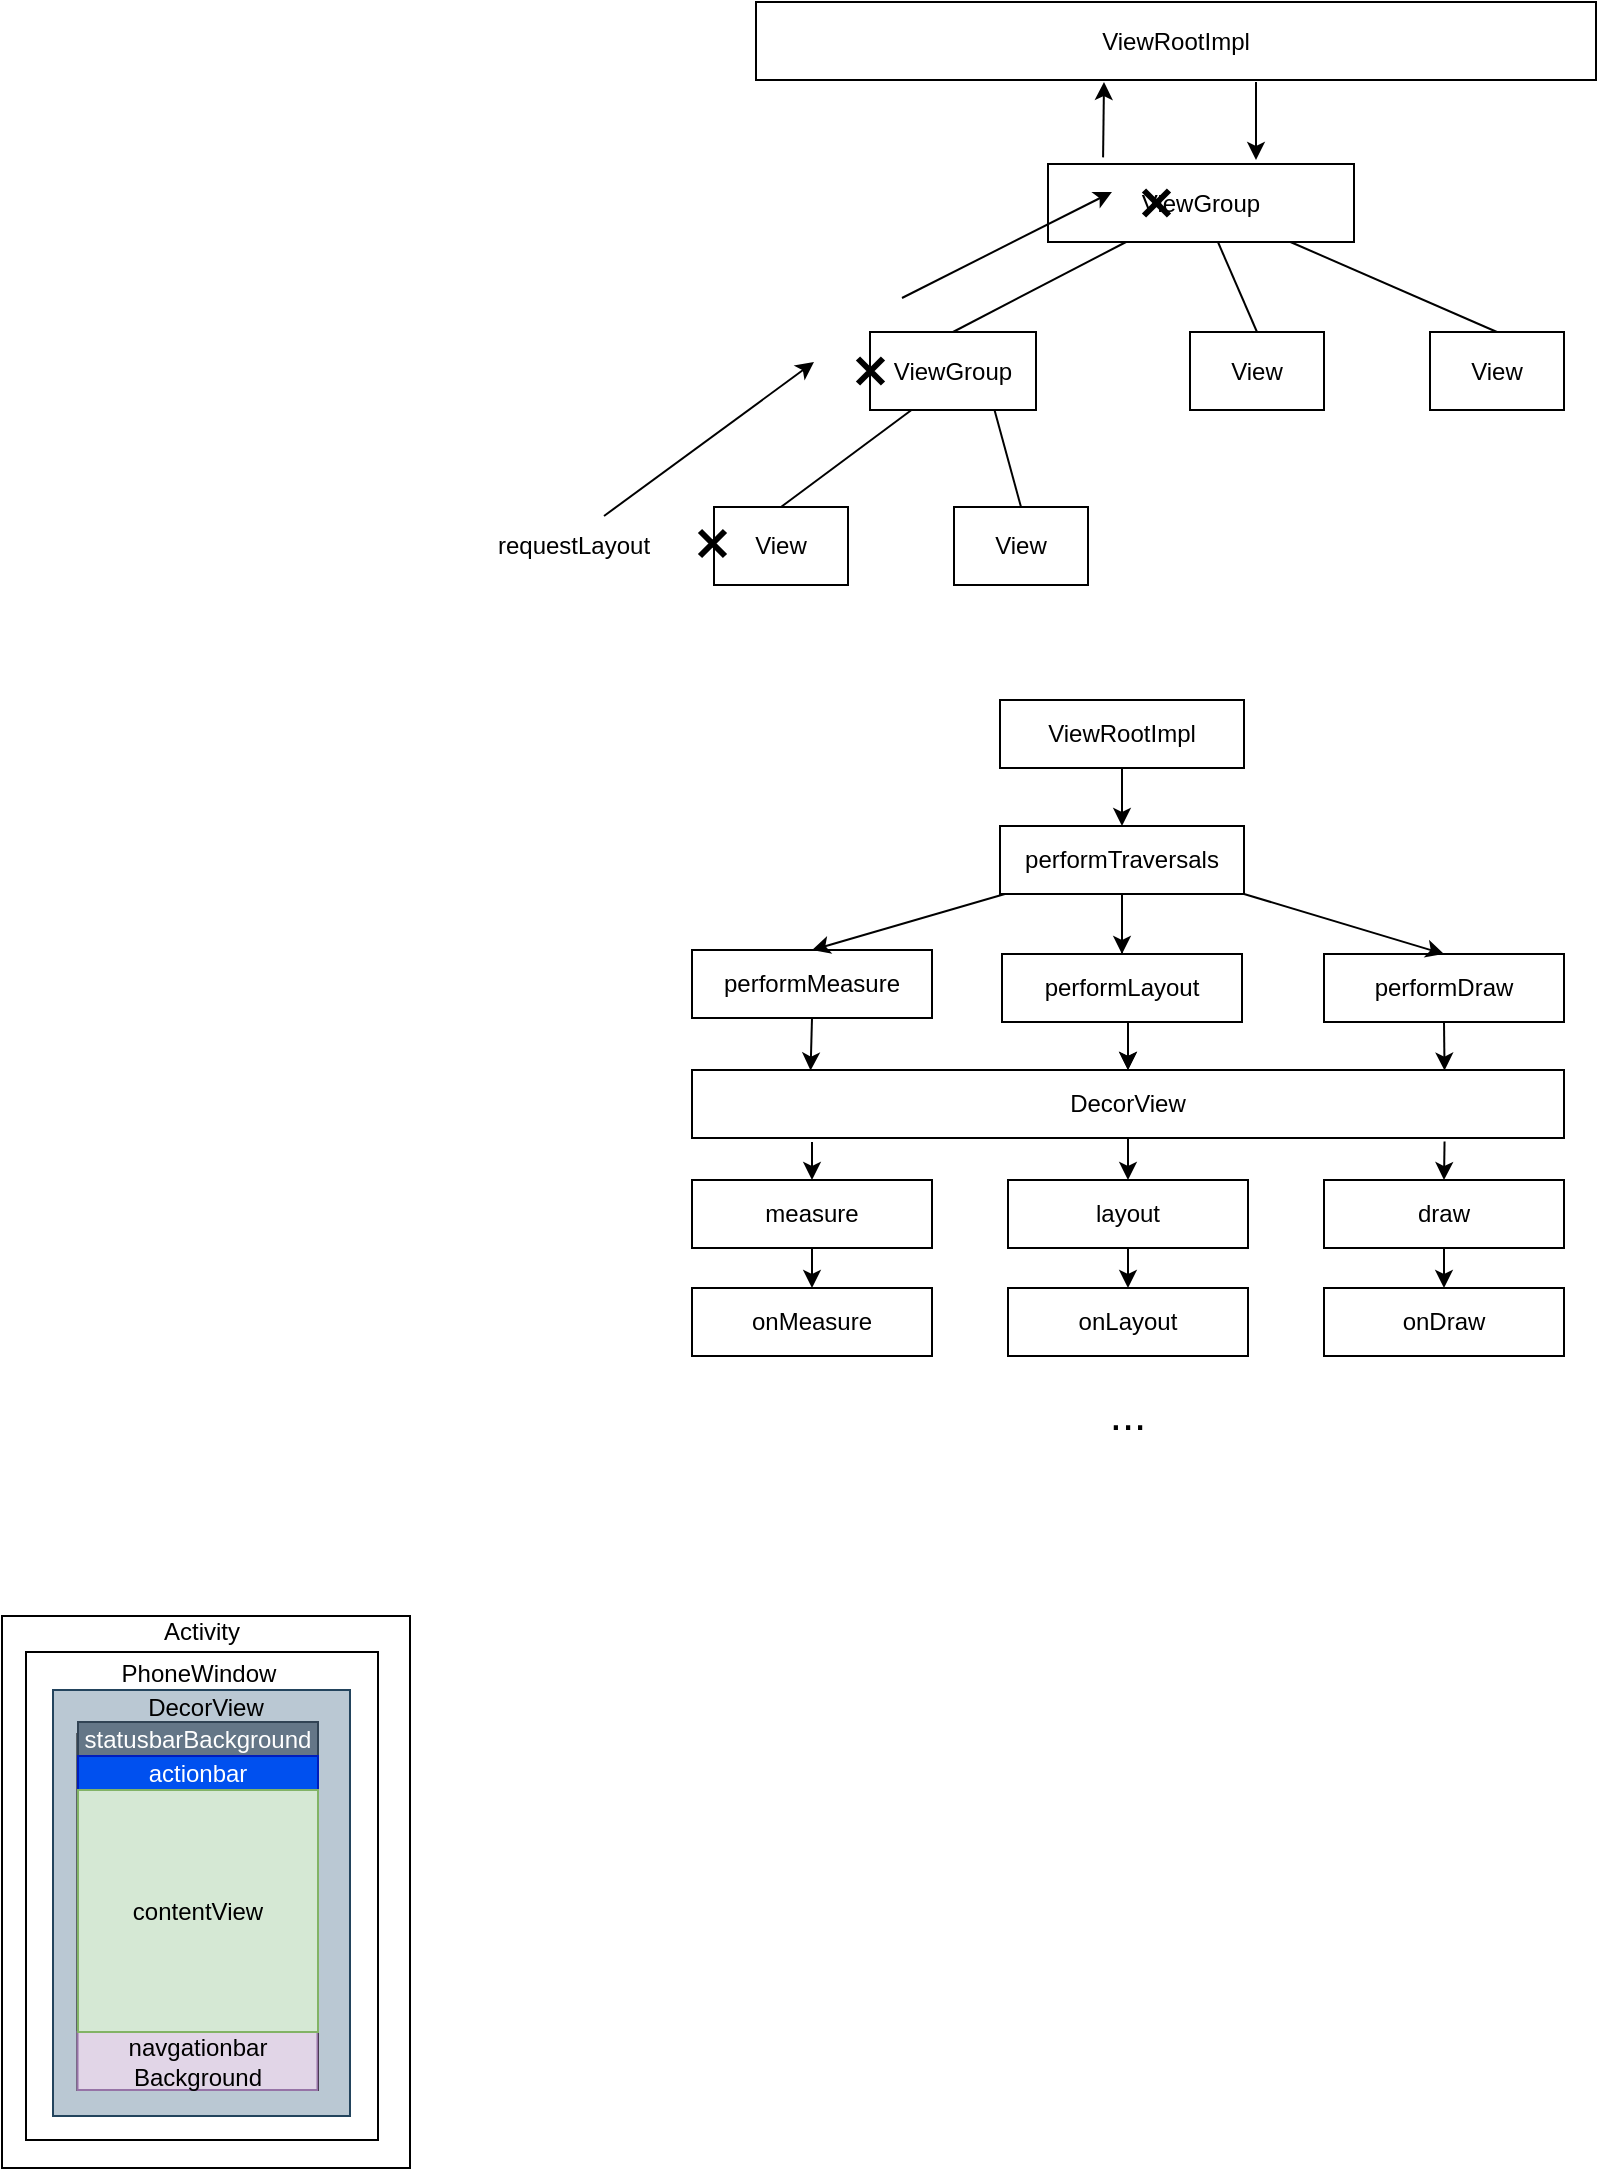 <mxfile version="24.6.3" type="github">
  <diagram name="第 1 页" id="MxbAoeXQSdqOJM6nVgxZ">
    <mxGraphModel dx="952" dy="297" grid="0" gridSize="10" guides="1" tooltips="1" connect="1" arrows="1" fold="1" page="0" pageScale="1" pageWidth="827" pageHeight="1169" math="0" shadow="0">
      <root>
        <mxCell id="0" />
        <mxCell id="1" parent="0" />
        <mxCell id="SJIEIkaiyb3l47pEYFMP-5" value="requestLayout" style="text;strokeColor=none;align=center;fillColor=none;html=1;verticalAlign=middle;whiteSpace=wrap;rounded=0;" vertex="1" parent="1">
          <mxGeometry x="145" y="609" width="60" height="30" as="geometry" />
        </mxCell>
        <mxCell id="SJIEIkaiyb3l47pEYFMP-7" value="ViewGroup" style="rounded=0;whiteSpace=wrap;html=1;" vertex="1" parent="1">
          <mxGeometry x="412" y="433" width="153" height="39" as="geometry" />
        </mxCell>
        <mxCell id="SJIEIkaiyb3l47pEYFMP-8" value="ViewGroup" style="rounded=0;whiteSpace=wrap;html=1;" vertex="1" parent="1">
          <mxGeometry x="323" y="517" width="83" height="39" as="geometry" />
        </mxCell>
        <mxCell id="SJIEIkaiyb3l47pEYFMP-9" value="View" style="rounded=0;whiteSpace=wrap;html=1;" vertex="1" parent="1">
          <mxGeometry x="483" y="517" width="67" height="39" as="geometry" />
        </mxCell>
        <mxCell id="SJIEIkaiyb3l47pEYFMP-10" value="View" style="rounded=0;whiteSpace=wrap;html=1;" vertex="1" parent="1">
          <mxGeometry x="603" y="517" width="67" height="39" as="geometry" />
        </mxCell>
        <mxCell id="SJIEIkaiyb3l47pEYFMP-11" value="View" style="rounded=0;whiteSpace=wrap;html=1;" vertex="1" parent="1">
          <mxGeometry x="245" y="604.5" width="67" height="39" as="geometry" />
        </mxCell>
        <mxCell id="SJIEIkaiyb3l47pEYFMP-12" value="View" style="rounded=0;whiteSpace=wrap;html=1;" vertex="1" parent="1">
          <mxGeometry x="365" y="604.5" width="67" height="39" as="geometry" />
        </mxCell>
        <mxCell id="SJIEIkaiyb3l47pEYFMP-13" value="" style="endArrow=none;html=1;rounded=0;exitX=0.5;exitY=0;exitDx=0;exitDy=0;" edge="1" parent="1" source="SJIEIkaiyb3l47pEYFMP-8" target="SJIEIkaiyb3l47pEYFMP-7">
          <mxGeometry width="50" height="50" relative="1" as="geometry">
            <mxPoint x="455" y="534" as="sourcePoint" />
            <mxPoint x="505" y="475" as="targetPoint" />
          </mxGeometry>
        </mxCell>
        <mxCell id="SJIEIkaiyb3l47pEYFMP-14" value="" style="endArrow=none;html=1;rounded=0;exitX=0.5;exitY=0;exitDx=0;exitDy=0;" edge="1" parent="1" source="SJIEIkaiyb3l47pEYFMP-9" target="SJIEIkaiyb3l47pEYFMP-7">
          <mxGeometry width="50" height="50" relative="1" as="geometry">
            <mxPoint x="356" y="527" as="sourcePoint" />
            <mxPoint x="455" y="482" as="targetPoint" />
          </mxGeometry>
        </mxCell>
        <mxCell id="SJIEIkaiyb3l47pEYFMP-15" value="" style="endArrow=none;html=1;rounded=0;exitX=0.5;exitY=0;exitDx=0;exitDy=0;" edge="1" parent="1" source="SJIEIkaiyb3l47pEYFMP-10" target="SJIEIkaiyb3l47pEYFMP-7">
          <mxGeometry width="50" height="50" relative="1" as="geometry">
            <mxPoint x="366" y="537" as="sourcePoint" />
            <mxPoint x="465" y="492" as="targetPoint" />
          </mxGeometry>
        </mxCell>
        <mxCell id="SJIEIkaiyb3l47pEYFMP-16" value="" style="endArrow=none;html=1;rounded=0;exitX=0.5;exitY=0;exitDx=0;exitDy=0;entryX=0.25;entryY=1;entryDx=0;entryDy=0;" edge="1" parent="1" source="SJIEIkaiyb3l47pEYFMP-11" target="SJIEIkaiyb3l47pEYFMP-8">
          <mxGeometry width="50" height="50" relative="1" as="geometry">
            <mxPoint x="527" y="527" as="sourcePoint" />
            <mxPoint x="520" y="484" as="targetPoint" />
          </mxGeometry>
        </mxCell>
        <mxCell id="SJIEIkaiyb3l47pEYFMP-17" value="" style="endArrow=none;html=1;rounded=0;exitX=0.5;exitY=0;exitDx=0;exitDy=0;entryX=0.75;entryY=1;entryDx=0;entryDy=0;" edge="1" parent="1" source="SJIEIkaiyb3l47pEYFMP-12" target="SJIEIkaiyb3l47pEYFMP-8">
          <mxGeometry width="50" height="50" relative="1" as="geometry">
            <mxPoint x="537" y="537" as="sourcePoint" />
            <mxPoint x="530" y="494" as="targetPoint" />
          </mxGeometry>
        </mxCell>
        <mxCell id="SJIEIkaiyb3l47pEYFMP-19" value="ViewRootImpl" style="rounded=0;whiteSpace=wrap;html=1;" vertex="1" parent="1">
          <mxGeometry x="266" y="352" width="420" height="39" as="geometry" />
        </mxCell>
        <mxCell id="SJIEIkaiyb3l47pEYFMP-22" value="" style="shape=umlDestroy;whiteSpace=wrap;html=1;strokeWidth=3;targetShapes=umlLifeline;" vertex="1" parent="1">
          <mxGeometry x="238" y="616.5" width="12.5" height="12.5" as="geometry" />
        </mxCell>
        <mxCell id="SJIEIkaiyb3l47pEYFMP-23" value="" style="shape=umlDestroy;whiteSpace=wrap;html=1;strokeWidth=3;targetShapes=umlLifeline;" vertex="1" parent="1">
          <mxGeometry x="317" y="530.25" width="12.5" height="12.5" as="geometry" />
        </mxCell>
        <mxCell id="SJIEIkaiyb3l47pEYFMP-24" value="" style="shape=umlDestroy;whiteSpace=wrap;html=1;strokeWidth=3;targetShapes=umlLifeline;" vertex="1" parent="1">
          <mxGeometry x="460" y="446.25" width="12.5" height="12.5" as="geometry" />
        </mxCell>
        <mxCell id="SJIEIkaiyb3l47pEYFMP-26" value="" style="endArrow=classic;html=1;rounded=0;exitX=0.75;exitY=0;exitDx=0;exitDy=0;" edge="1" parent="1" source="SJIEIkaiyb3l47pEYFMP-5">
          <mxGeometry width="50" height="50" relative="1" as="geometry">
            <mxPoint x="42" y="508" as="sourcePoint" />
            <mxPoint x="295" y="532" as="targetPoint" />
          </mxGeometry>
        </mxCell>
        <mxCell id="SJIEIkaiyb3l47pEYFMP-52" value="" style="edgeStyle=orthogonalEdgeStyle;rounded=0;orthogonalLoop=1;jettySize=auto;html=1;" edge="1" parent="1" source="SJIEIkaiyb3l47pEYFMP-27" target="SJIEIkaiyb3l47pEYFMP-44">
          <mxGeometry relative="1" as="geometry" />
        </mxCell>
        <mxCell id="SJIEIkaiyb3l47pEYFMP-27" value="performTraversals" style="rounded=0;whiteSpace=wrap;html=1;" vertex="1" parent="1">
          <mxGeometry x="388" y="764" width="122" height="34" as="geometry" />
        </mxCell>
        <mxCell id="SJIEIkaiyb3l47pEYFMP-28" value="performMeasure" style="rounded=0;whiteSpace=wrap;html=1;" vertex="1" parent="1">
          <mxGeometry x="234" y="826" width="120" height="34" as="geometry" />
        </mxCell>
        <mxCell id="SJIEIkaiyb3l47pEYFMP-30" value="measure" style="rounded=0;whiteSpace=wrap;html=1;" vertex="1" parent="1">
          <mxGeometry x="234" y="941" width="120" height="34" as="geometry" />
        </mxCell>
        <mxCell id="SJIEIkaiyb3l47pEYFMP-31" value="onMeasure" style="rounded=0;whiteSpace=wrap;html=1;" vertex="1" parent="1">
          <mxGeometry x="234" y="995" width="120" height="34" as="geometry" />
        </mxCell>
        <mxCell id="SJIEIkaiyb3l47pEYFMP-32" value="" style="endArrow=classic;html=1;rounded=0;entryX=0.5;entryY=0;entryDx=0;entryDy=0;" edge="1" parent="1" source="SJIEIkaiyb3l47pEYFMP-27" target="SJIEIkaiyb3l47pEYFMP-28">
          <mxGeometry width="50" height="50" relative="1" as="geometry">
            <mxPoint x="393" y="876" as="sourcePoint" />
            <mxPoint x="443" y="826" as="targetPoint" />
          </mxGeometry>
        </mxCell>
        <mxCell id="SJIEIkaiyb3l47pEYFMP-33" value="performLayout" style="rounded=0;whiteSpace=wrap;html=1;" vertex="1" parent="1">
          <mxGeometry x="389" y="828" width="120" height="34" as="geometry" />
        </mxCell>
        <mxCell id="SJIEIkaiyb3l47pEYFMP-34" value="layout" style="rounded=0;whiteSpace=wrap;html=1;" vertex="1" parent="1">
          <mxGeometry x="392" y="941" width="120" height="34" as="geometry" />
        </mxCell>
        <mxCell id="SJIEIkaiyb3l47pEYFMP-35" value="onLayout" style="rounded=0;whiteSpace=wrap;html=1;" vertex="1" parent="1">
          <mxGeometry x="392" y="995" width="120" height="34" as="geometry" />
        </mxCell>
        <mxCell id="SJIEIkaiyb3l47pEYFMP-36" value="performDraw" style="rounded=0;whiteSpace=wrap;html=1;" vertex="1" parent="1">
          <mxGeometry x="550" y="828" width="120" height="34" as="geometry" />
        </mxCell>
        <mxCell id="SJIEIkaiyb3l47pEYFMP-37" value="draw" style="rounded=0;whiteSpace=wrap;html=1;" vertex="1" parent="1">
          <mxGeometry x="550" y="941" width="120" height="34" as="geometry" />
        </mxCell>
        <mxCell id="SJIEIkaiyb3l47pEYFMP-38" value="onDraw" style="rounded=0;whiteSpace=wrap;html=1;" vertex="1" parent="1">
          <mxGeometry x="550" y="995" width="120" height="34" as="geometry" />
        </mxCell>
        <mxCell id="SJIEIkaiyb3l47pEYFMP-39" value="" style="endArrow=classic;html=1;rounded=0;exitX=0.5;exitY=1;exitDx=0;exitDy=0;" edge="1" parent="1" source="SJIEIkaiyb3l47pEYFMP-30" target="SJIEIkaiyb3l47pEYFMP-31">
          <mxGeometry width="50" height="50" relative="1" as="geometry">
            <mxPoint x="174" y="1131" as="sourcePoint" />
            <mxPoint x="224" y="1081" as="targetPoint" />
          </mxGeometry>
        </mxCell>
        <mxCell id="SJIEIkaiyb3l47pEYFMP-40" value="" style="endArrow=classic;html=1;rounded=0;exitX=0.5;exitY=1;exitDx=0;exitDy=0;entryX=0.5;entryY=0;entryDx=0;entryDy=0;" edge="1" parent="1" source="SJIEIkaiyb3l47pEYFMP-34" target="SJIEIkaiyb3l47pEYFMP-35">
          <mxGeometry width="50" height="50" relative="1" as="geometry">
            <mxPoint x="304" y="983" as="sourcePoint" />
            <mxPoint x="304" y="1015" as="targetPoint" />
          </mxGeometry>
        </mxCell>
        <mxCell id="SJIEIkaiyb3l47pEYFMP-41" value="" style="endArrow=classic;html=1;rounded=0;exitX=0.5;exitY=1;exitDx=0;exitDy=0;entryX=0.5;entryY=0;entryDx=0;entryDy=0;" edge="1" parent="1" source="SJIEIkaiyb3l47pEYFMP-37" target="SJIEIkaiyb3l47pEYFMP-38">
          <mxGeometry width="50" height="50" relative="1" as="geometry">
            <mxPoint x="314" y="993" as="sourcePoint" />
            <mxPoint x="314" y="1025" as="targetPoint" />
          </mxGeometry>
        </mxCell>
        <mxCell id="SJIEIkaiyb3l47pEYFMP-42" value="" style="endArrow=classic;html=1;rounded=0;exitX=0.5;exitY=1;exitDx=0;exitDy=0;entryX=0.5;entryY=0;entryDx=0;entryDy=0;" edge="1" parent="1" source="SJIEIkaiyb3l47pEYFMP-27" target="SJIEIkaiyb3l47pEYFMP-33">
          <mxGeometry width="50" height="50" relative="1" as="geometry">
            <mxPoint x="324" y="948" as="sourcePoint" />
            <mxPoint x="452" y="828" as="targetPoint" />
          </mxGeometry>
        </mxCell>
        <mxCell id="SJIEIkaiyb3l47pEYFMP-43" value="" style="endArrow=classic;html=1;rounded=0;exitX=1;exitY=1;exitDx=0;exitDy=0;entryX=0.5;entryY=0;entryDx=0;entryDy=0;" edge="1" parent="1" source="SJIEIkaiyb3l47pEYFMP-27" target="SJIEIkaiyb3l47pEYFMP-36">
          <mxGeometry width="50" height="50" relative="1" as="geometry">
            <mxPoint x="334" y="958" as="sourcePoint" />
            <mxPoint x="334" y="990" as="targetPoint" />
          </mxGeometry>
        </mxCell>
        <mxCell id="SJIEIkaiyb3l47pEYFMP-44" value="DecorView" style="rounded=0;whiteSpace=wrap;html=1;" vertex="1" parent="1">
          <mxGeometry x="234" y="886" width="436" height="34" as="geometry" />
        </mxCell>
        <mxCell id="SJIEIkaiyb3l47pEYFMP-45" value="" style="endArrow=classic;html=1;rounded=0;entryX=0.5;entryY=0;entryDx=0;entryDy=0;" edge="1" parent="1" target="SJIEIkaiyb3l47pEYFMP-30">
          <mxGeometry width="50" height="50" relative="1" as="geometry">
            <mxPoint x="294" y="922" as="sourcePoint" />
            <mxPoint x="304" y="827" as="targetPoint" />
          </mxGeometry>
        </mxCell>
        <mxCell id="SJIEIkaiyb3l47pEYFMP-46" value="" style="endArrow=classic;html=1;rounded=0;exitX=0.5;exitY=1;exitDx=0;exitDy=0;" edge="1" parent="1" source="SJIEIkaiyb3l47pEYFMP-44" target="SJIEIkaiyb3l47pEYFMP-34">
          <mxGeometry width="50" height="50" relative="1" as="geometry">
            <mxPoint x="462" y="791" as="sourcePoint" />
            <mxPoint x="462" y="829" as="targetPoint" />
          </mxGeometry>
        </mxCell>
        <mxCell id="SJIEIkaiyb3l47pEYFMP-47" value="" style="endArrow=classic;html=1;rounded=0;exitX=0.863;exitY=1.053;exitDx=0;exitDy=0;entryX=0.5;entryY=0;entryDx=0;entryDy=0;exitPerimeter=0;" edge="1" parent="1" source="SJIEIkaiyb3l47pEYFMP-44" target="SJIEIkaiyb3l47pEYFMP-37">
          <mxGeometry width="50" height="50" relative="1" as="geometry">
            <mxPoint x="472" y="801" as="sourcePoint" />
            <mxPoint x="472" y="839" as="targetPoint" />
          </mxGeometry>
        </mxCell>
        <mxCell id="SJIEIkaiyb3l47pEYFMP-48" value="" style="endArrow=classic;html=1;rounded=0;exitX=0.5;exitY=1;exitDx=0;exitDy=0;entryX=0.136;entryY=0.008;entryDx=0;entryDy=0;entryPerimeter=0;" edge="1" parent="1" source="SJIEIkaiyb3l47pEYFMP-28" target="SJIEIkaiyb3l47pEYFMP-44">
          <mxGeometry width="50" height="50" relative="1" as="geometry">
            <mxPoint x="393" y="895" as="sourcePoint" />
            <mxPoint x="294.604" y="893.932" as="targetPoint" />
          </mxGeometry>
        </mxCell>
        <mxCell id="SJIEIkaiyb3l47pEYFMP-49" value="" style="endArrow=classic;html=1;rounded=0;entryX=0.5;entryY=0;entryDx=0;entryDy=0;" edge="1" parent="1" target="SJIEIkaiyb3l47pEYFMP-44">
          <mxGeometry width="50" height="50" relative="1" as="geometry">
            <mxPoint x="452" y="862" as="sourcePoint" />
            <mxPoint x="452" y="893" as="targetPoint" />
          </mxGeometry>
        </mxCell>
        <mxCell id="SJIEIkaiyb3l47pEYFMP-50" value="" style="endArrow=classic;html=1;rounded=0;exitX=0.863;exitY=1.053;exitDx=0;exitDy=0;exitPerimeter=0;entryX=0.863;entryY=0.008;entryDx=0;entryDy=0;entryPerimeter=0;" edge="1" parent="1" target="SJIEIkaiyb3l47pEYFMP-44">
          <mxGeometry width="50" height="50" relative="1" as="geometry">
            <mxPoint x="610" y="862" as="sourcePoint" />
            <mxPoint x="610" y="895" as="targetPoint" />
          </mxGeometry>
        </mxCell>
        <mxCell id="SJIEIkaiyb3l47pEYFMP-51" value="ViewRootImpl" style="rounded=0;whiteSpace=wrap;html=1;" vertex="1" parent="1">
          <mxGeometry x="388" y="701" width="122" height="34" as="geometry" />
        </mxCell>
        <mxCell id="SJIEIkaiyb3l47pEYFMP-53" value="" style="endArrow=classic;html=1;rounded=0;entryX=0.5;entryY=0;entryDx=0;entryDy=0;" edge="1" parent="1" target="SJIEIkaiyb3l47pEYFMP-27">
          <mxGeometry width="50" height="50" relative="1" as="geometry">
            <mxPoint x="449" y="735" as="sourcePoint" />
            <mxPoint x="448.71" y="761" as="targetPoint" />
          </mxGeometry>
        </mxCell>
        <mxCell id="SJIEIkaiyb3l47pEYFMP-54" value="&lt;font style=&quot;font-size: 22px;&quot;&gt;...&lt;/font&gt;" style="text;strokeColor=none;align=center;fillColor=none;html=1;verticalAlign=middle;whiteSpace=wrap;rounded=0;" vertex="1" parent="1">
          <mxGeometry x="409" y="1039" width="86" height="40" as="geometry" />
        </mxCell>
        <mxCell id="SJIEIkaiyb3l47pEYFMP-57" value="" style="rounded=0;whiteSpace=wrap;html=1;" vertex="1" parent="1">
          <mxGeometry x="-111" y="1159" width="204" height="276" as="geometry" />
        </mxCell>
        <mxCell id="SJIEIkaiyb3l47pEYFMP-58" value="Activity" style="text;strokeColor=none;align=center;fillColor=none;html=1;verticalAlign=middle;whiteSpace=wrap;rounded=0;" vertex="1" parent="1">
          <mxGeometry x="-41" y="1152" width="60" height="30" as="geometry" />
        </mxCell>
        <mxCell id="SJIEIkaiyb3l47pEYFMP-55" value="" style="rounded=0;whiteSpace=wrap;html=1;" vertex="1" parent="1">
          <mxGeometry x="-99" y="1177" width="176" height="244" as="geometry" />
        </mxCell>
        <mxCell id="SJIEIkaiyb3l47pEYFMP-59" value="" style="rounded=0;whiteSpace=wrap;html=1;fillColor=#bac8d3;strokeColor=#23445d;" vertex="1" parent="1">
          <mxGeometry x="-85.5" y="1196" width="148.5" height="213" as="geometry" />
        </mxCell>
        <mxCell id="SJIEIkaiyb3l47pEYFMP-60" value="PhoneWindow" style="text;strokeColor=none;align=center;fillColor=none;html=1;verticalAlign=middle;whiteSpace=wrap;rounded=0;" vertex="1" parent="1">
          <mxGeometry x="-55.5" y="1177" width="84.5" height="22" as="geometry" />
        </mxCell>
        <mxCell id="SJIEIkaiyb3l47pEYFMP-61" value="DecorView" style="text;strokeColor=none;align=center;fillColor=none;html=1;verticalAlign=middle;whiteSpace=wrap;rounded=0;" vertex="1" parent="1">
          <mxGeometry x="-39" y="1196" width="60" height="18" as="geometry" />
        </mxCell>
        <mxCell id="SJIEIkaiyb3l47pEYFMP-62" value="" style="rounded=0;whiteSpace=wrap;html=1;" vertex="1" parent="1">
          <mxGeometry x="-73.25" y="1218" width="120.25" height="178" as="geometry" />
        </mxCell>
        <mxCell id="SJIEIkaiyb3l47pEYFMP-63" value="statusbarBackground" style="rounded=0;whiteSpace=wrap;html=1;fillColor=#647687;fontColor=#ffffff;strokeColor=#314354;" vertex="1" parent="1">
          <mxGeometry x="-73" y="1212" width="120" height="17" as="geometry" />
        </mxCell>
        <mxCell id="SJIEIkaiyb3l47pEYFMP-64" value="navgationbar&lt;br&gt;Background" style="rounded=0;whiteSpace=wrap;html=1;fillColor=#e1d5e7;strokeColor=#9673a6;" vertex="1" parent="1">
          <mxGeometry x="-73.25" y="1367" width="120" height="29" as="geometry" />
        </mxCell>
        <mxCell id="SJIEIkaiyb3l47pEYFMP-65" value="actionbar" style="rounded=0;whiteSpace=wrap;html=1;fillColor=#0050ef;fontColor=#ffffff;strokeColor=#001DBC;" vertex="1" parent="1">
          <mxGeometry x="-73" y="1229" width="120" height="17" as="geometry" />
        </mxCell>
        <mxCell id="SJIEIkaiyb3l47pEYFMP-66" value="contentView" style="rounded=0;whiteSpace=wrap;html=1;fillColor=#d5e8d4;strokeColor=#82b366;" vertex="1" parent="1">
          <mxGeometry x="-73" y="1246" width="120" height="121" as="geometry" />
        </mxCell>
        <mxCell id="SJIEIkaiyb3l47pEYFMP-67" value="" style="endArrow=classic;html=1;rounded=0;" edge="1" parent="1">
          <mxGeometry width="50" height="50" relative="1" as="geometry">
            <mxPoint x="339" y="500" as="sourcePoint" />
            <mxPoint x="444" y="447" as="targetPoint" />
          </mxGeometry>
        </mxCell>
        <mxCell id="SJIEIkaiyb3l47pEYFMP-68" value="" style="endArrow=none;html=1;rounded=0;verticalAlign=middle;endFill=0;startArrow=classic;startFill=1;" edge="1" parent="1">
          <mxGeometry width="50" height="50" relative="1" as="geometry">
            <mxPoint x="516" y="431" as="sourcePoint" />
            <mxPoint x="516" y="392" as="targetPoint" />
          </mxGeometry>
        </mxCell>
        <mxCell id="SJIEIkaiyb3l47pEYFMP-69" value="" style="endArrow=classic;html=1;rounded=0;exitX=0.18;exitY=-0.085;exitDx=0;exitDy=0;exitPerimeter=0;" edge="1" parent="1" source="SJIEIkaiyb3l47pEYFMP-7">
          <mxGeometry width="50" height="50" relative="1" as="geometry">
            <mxPoint x="349" y="510" as="sourcePoint" />
            <mxPoint x="440" y="392" as="targetPoint" />
          </mxGeometry>
        </mxCell>
      </root>
    </mxGraphModel>
  </diagram>
</mxfile>

